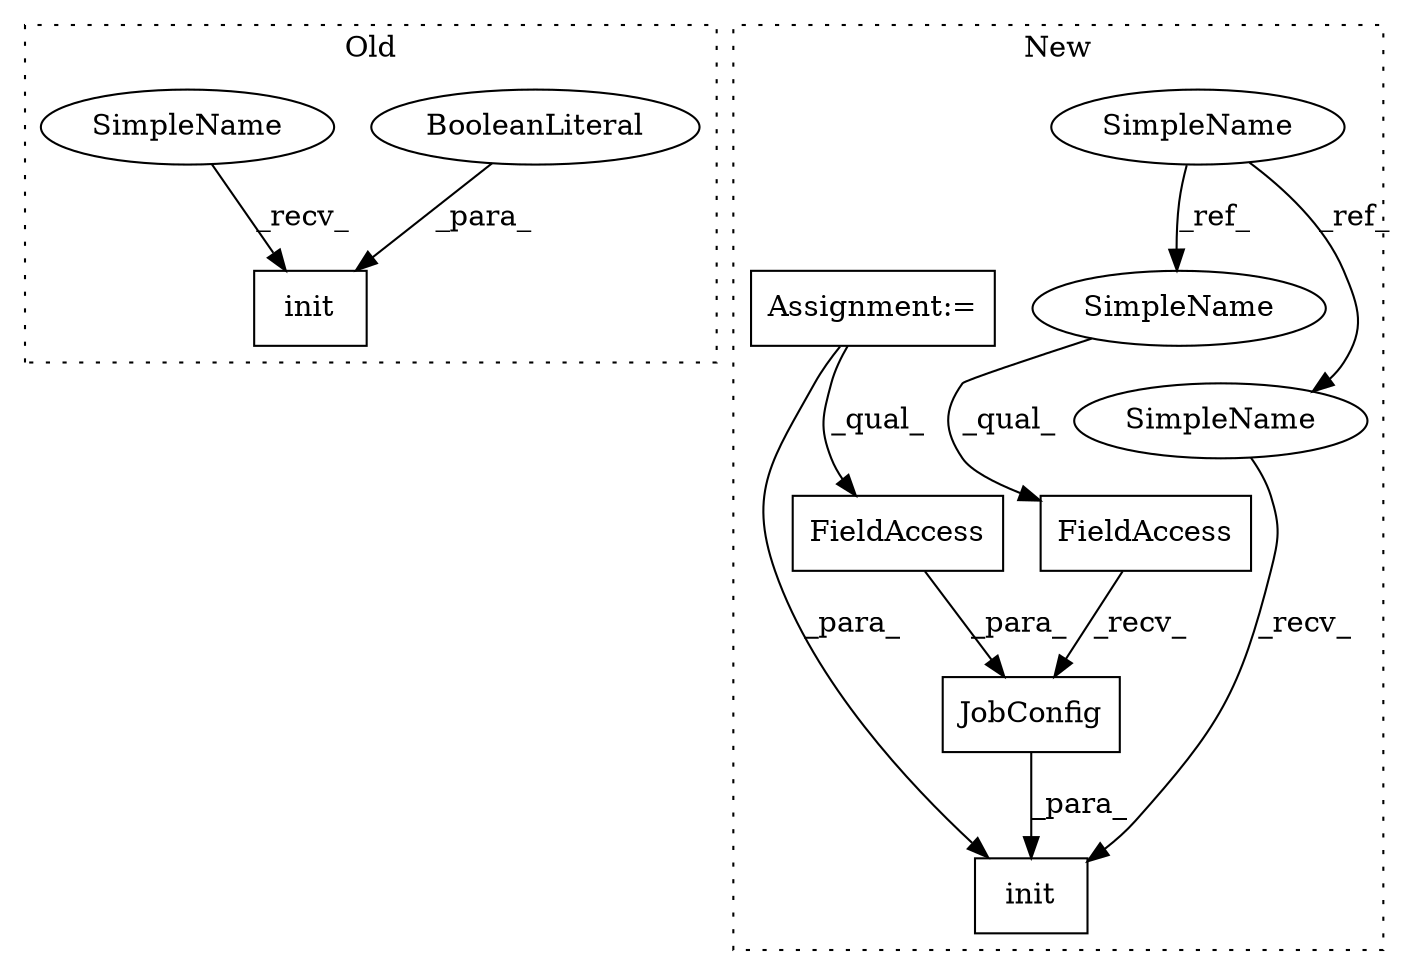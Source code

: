 digraph G {
subgraph cluster0 {
1 [label="init" a="32" s="533,542" l="5,1" shape="box"];
7 [label="BooleanLiteral" a="9" s="538" l="4" shape="ellipse"];
11 [label="SimpleName" a="42" s="529" l="3" shape="ellipse"];
label = "Old";
style="dotted";
}
subgraph cluster1 {
2 [label="JobConfig" a="32" s="627,645" l="10,1" shape="box"];
3 [label="init" a="32" s="607,646" l="5,1" shape="box"];
4 [label="SimpleName" a="42" s="578" l="3" shape="ellipse"];
5 [label="FieldAccess" a="22" s="612" l="14" shape="box"];
6 [label="FieldAccess" a="22" s="637" l="8" shape="box"];
8 [label="Assignment:=" a="7" s="594" l="3" shape="box"];
9 [label="SimpleName" a="42" s="612" l="3" shape="ellipse"];
10 [label="SimpleName" a="42" s="603" l="3" shape="ellipse"];
label = "New";
style="dotted";
}
2 -> 3 [label="_para_"];
4 -> 10 [label="_ref_"];
4 -> 9 [label="_ref_"];
5 -> 2 [label="_recv_"];
6 -> 2 [label="_para_"];
7 -> 1 [label="_para_"];
8 -> 6 [label="_qual_"];
8 -> 3 [label="_para_"];
9 -> 5 [label="_qual_"];
10 -> 3 [label="_recv_"];
11 -> 1 [label="_recv_"];
}